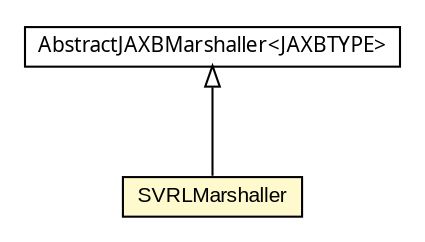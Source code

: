 #!/usr/local/bin/dot
#
# Class diagram 
# Generated by UMLGraph version 5.1 (http://www.umlgraph.org/)
#

digraph G {
	edge [fontname="arial",fontsize=10,labelfontname="arial",labelfontsize=10];
	node [fontname="arial",fontsize=10,shape=plaintext];
	nodesep=0.25;
	ranksep=0.5;
	// com.helger.schematron.svrl.SVRLMarshaller
	c13678 [label=<<table title="com.helger.schematron.svrl.SVRLMarshaller" border="0" cellborder="1" cellspacing="0" cellpadding="2" port="p" bgcolor="lemonChiffon" href="./SVRLMarshaller.html">
		<tr><td><table border="0" cellspacing="0" cellpadding="1">
<tr><td align="center" balign="center"> SVRLMarshaller </td></tr>
		</table></td></tr>
		</table>>, fontname="arial", fontcolor="black", fontsize=10.0];
	//com.helger.schematron.svrl.SVRLMarshaller extends com.helger.jaxb.AbstractJAXBMarshaller<org.oclc.purl.dsdl.svrl.SchematronOutputType>
	c13712:p -> c13678:p [dir=back,arrowtail=empty];
	// com.helger.jaxb.AbstractJAXBMarshaller<JAXBTYPE>
	c13712 [label=<<table title="com.helger.jaxb.AbstractJAXBMarshaller" border="0" cellborder="1" cellspacing="0" cellpadding="2" port="p">
		<tr><td><table border="0" cellspacing="0" cellpadding="1">
<tr><td align="center" balign="center"><font face="ariali"> AbstractJAXBMarshaller&lt;JAXBTYPE&gt; </font></td></tr>
		</table></td></tr>
		</table>>, fontname="arial", fontcolor="black", fontsize=10.0];
}

